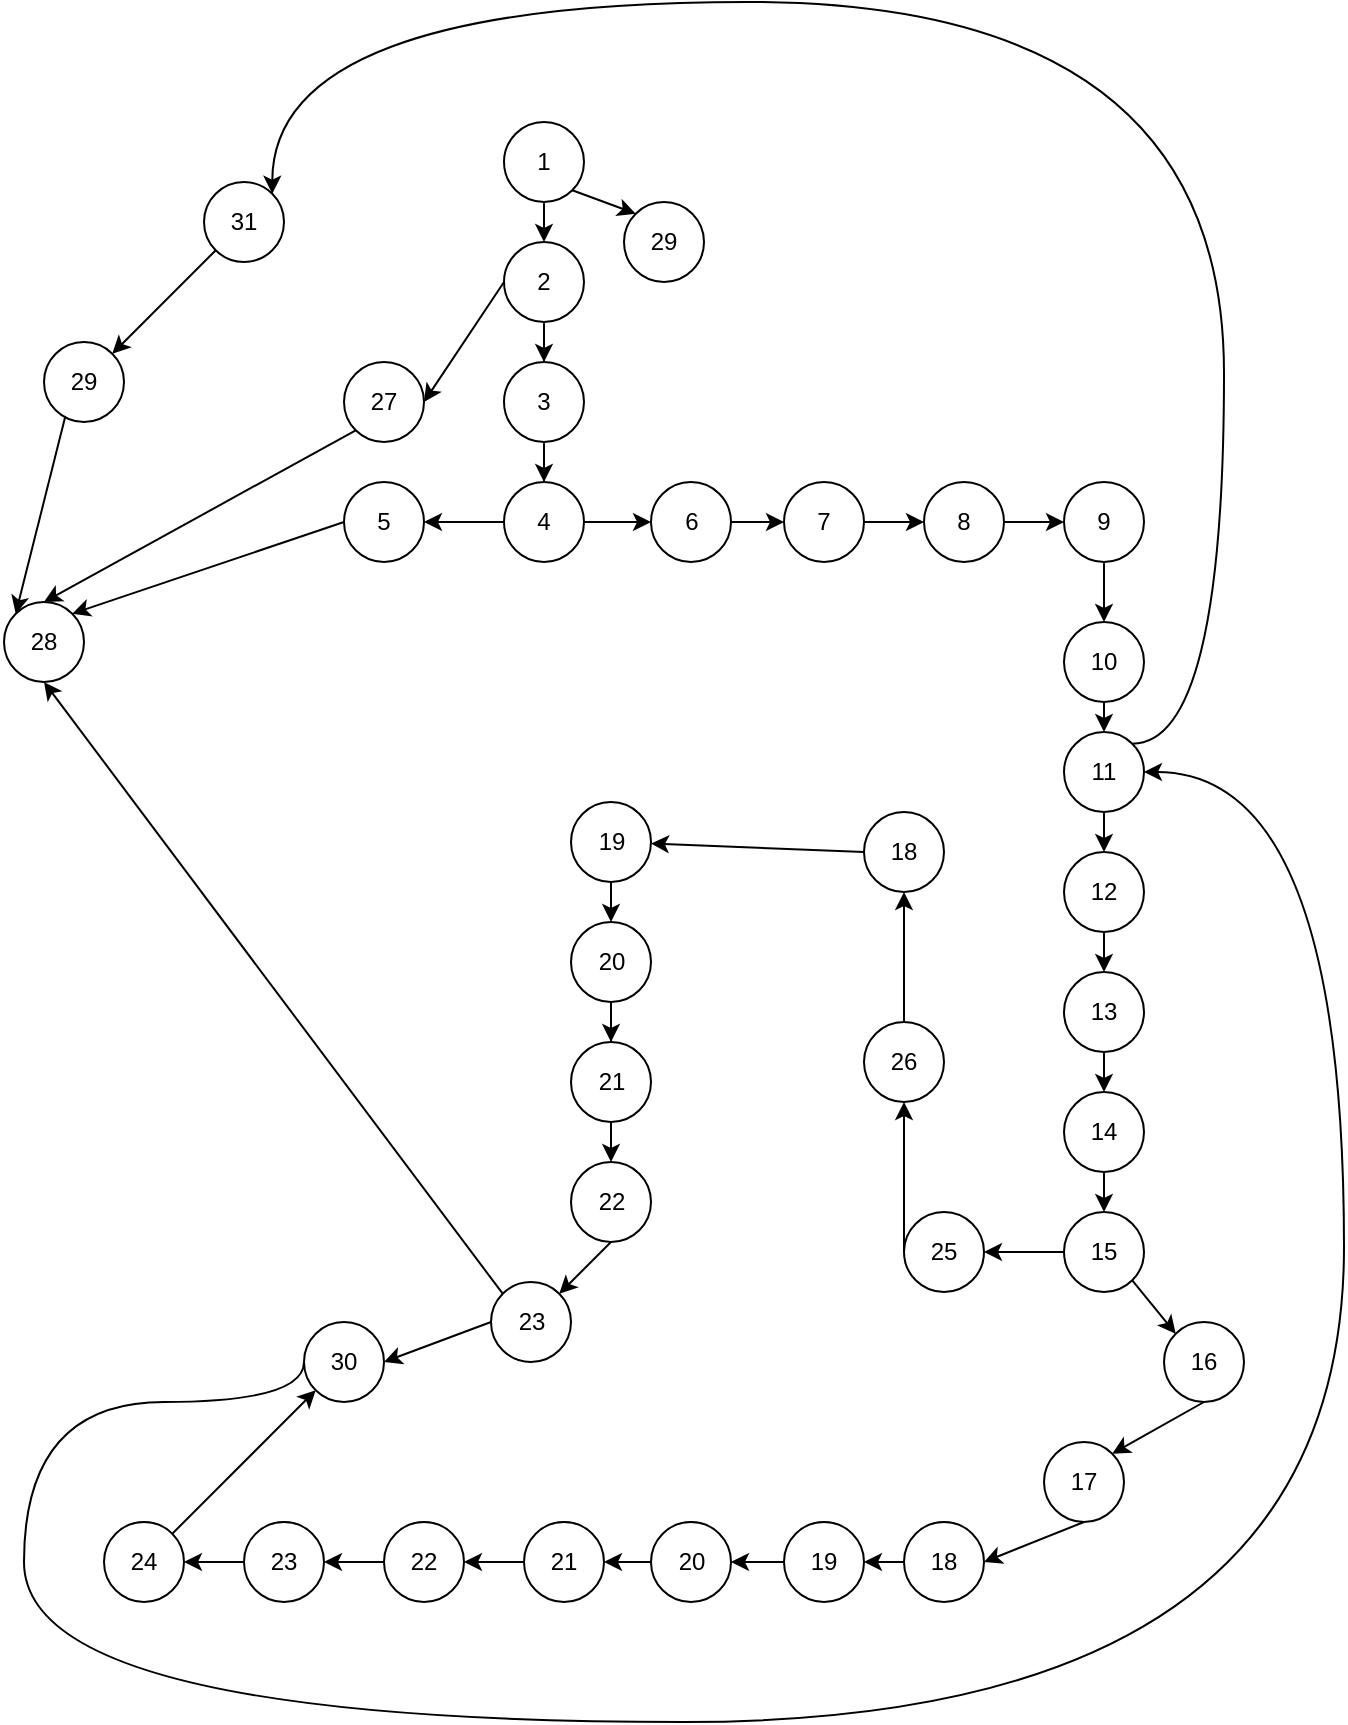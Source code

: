 <mxfile version="14.1.2" type="github">
  <diagram id="gOX-coOXPsJ2dLTRvxYF" name="Page-1">
    <mxGraphModel dx="1038" dy="491" grid="1" gridSize="10" guides="1" tooltips="1" connect="1" arrows="1" fold="1" page="1" pageScale="1" pageWidth="827" pageHeight="1169" math="0" shadow="0">
      <root>
        <mxCell id="0" />
        <mxCell id="1" parent="0" />
        <mxCell id="h69SEir2kfbID1YA0Bo4-25" style="edgeStyle=orthogonalEdgeStyle;rounded=0;orthogonalLoop=1;jettySize=auto;html=1;exitX=0.5;exitY=1;exitDx=0;exitDy=0;entryX=0.5;entryY=0;entryDx=0;entryDy=0;" edge="1" parent="1" source="h69SEir2kfbID1YA0Bo4-1" target="h69SEir2kfbID1YA0Bo4-2">
          <mxGeometry relative="1" as="geometry" />
        </mxCell>
        <mxCell id="h69SEir2kfbID1YA0Bo4-83" style="edgeStyle=none;rounded=0;orthogonalLoop=1;jettySize=auto;html=1;exitX=1;exitY=1;exitDx=0;exitDy=0;entryX=0;entryY=0;entryDx=0;entryDy=0;" edge="1" parent="1" source="h69SEir2kfbID1YA0Bo4-1" target="h69SEir2kfbID1YA0Bo4-82">
          <mxGeometry relative="1" as="geometry" />
        </mxCell>
        <mxCell id="h69SEir2kfbID1YA0Bo4-1" value="1" style="ellipse;whiteSpace=wrap;html=1;aspect=fixed;" vertex="1" parent="1">
          <mxGeometry x="300" y="140" width="40" height="40" as="geometry" />
        </mxCell>
        <mxCell id="h69SEir2kfbID1YA0Bo4-27" style="edgeStyle=orthogonalEdgeStyle;rounded=0;orthogonalLoop=1;jettySize=auto;html=1;exitX=0.5;exitY=1;exitDx=0;exitDy=0;" edge="1" parent="1" source="h69SEir2kfbID1YA0Bo4-2" target="h69SEir2kfbID1YA0Bo4-4">
          <mxGeometry relative="1" as="geometry" />
        </mxCell>
        <mxCell id="h69SEir2kfbID1YA0Bo4-2" value="2" style="ellipse;whiteSpace=wrap;html=1;aspect=fixed;" vertex="1" parent="1">
          <mxGeometry x="300" y="200" width="40" height="40" as="geometry" />
        </mxCell>
        <mxCell id="h69SEir2kfbID1YA0Bo4-31" style="rounded=0;orthogonalLoop=1;jettySize=auto;html=1;exitX=1;exitY=0.5;exitDx=0;exitDy=0;entryX=0;entryY=0.5;entryDx=0;entryDy=0;" edge="1" parent="1" source="h69SEir2kfbID1YA0Bo4-3" target="h69SEir2kfbID1YA0Bo4-13">
          <mxGeometry relative="1" as="geometry" />
        </mxCell>
        <mxCell id="h69SEir2kfbID1YA0Bo4-3" value="6" style="ellipse;whiteSpace=wrap;html=1;aspect=fixed;" vertex="1" parent="1">
          <mxGeometry x="373.5" y="320" width="40" height="40" as="geometry" />
        </mxCell>
        <mxCell id="h69SEir2kfbID1YA0Bo4-28" style="edgeStyle=orthogonalEdgeStyle;rounded=0;orthogonalLoop=1;jettySize=auto;html=1;exitX=0.5;exitY=1;exitDx=0;exitDy=0;" edge="1" parent="1" source="h69SEir2kfbID1YA0Bo4-4" target="h69SEir2kfbID1YA0Bo4-12">
          <mxGeometry relative="1" as="geometry" />
        </mxCell>
        <mxCell id="h69SEir2kfbID1YA0Bo4-85" style="edgeStyle=none;rounded=0;orthogonalLoop=1;jettySize=auto;html=1;exitX=0;exitY=0.5;exitDx=0;exitDy=0;entryX=1;entryY=0.5;entryDx=0;entryDy=0;" edge="1" parent="1" source="h69SEir2kfbID1YA0Bo4-2" target="h69SEir2kfbID1YA0Bo4-84">
          <mxGeometry relative="1" as="geometry" />
        </mxCell>
        <mxCell id="h69SEir2kfbID1YA0Bo4-4" value="3" style="ellipse;whiteSpace=wrap;html=1;aspect=fixed;" vertex="1" parent="1">
          <mxGeometry x="300" y="260" width="40" height="40" as="geometry" />
        </mxCell>
        <mxCell id="h69SEir2kfbID1YA0Bo4-40" style="edgeStyle=none;rounded=0;orthogonalLoop=1;jettySize=auto;html=1;exitX=0.5;exitY=1;exitDx=0;exitDy=0;entryX=0.5;entryY=0;entryDx=0;entryDy=0;" edge="1" parent="1" source="h69SEir2kfbID1YA0Bo4-5" target="h69SEir2kfbID1YA0Bo4-22">
          <mxGeometry relative="1" as="geometry" />
        </mxCell>
        <mxCell id="h69SEir2kfbID1YA0Bo4-5" value="13" style="ellipse;whiteSpace=wrap;html=1;aspect=fixed;" vertex="1" parent="1">
          <mxGeometry x="580" y="565" width="40" height="40" as="geometry" />
        </mxCell>
        <mxCell id="h69SEir2kfbID1YA0Bo4-37" style="edgeStyle=orthogonalEdgeStyle;rounded=0;orthogonalLoop=1;jettySize=auto;html=1;exitX=0.5;exitY=1;exitDx=0;exitDy=0;entryX=0.5;entryY=0;entryDx=0;entryDy=0;" edge="1" parent="1" source="h69SEir2kfbID1YA0Bo4-6" target="h69SEir2kfbID1YA0Bo4-5">
          <mxGeometry relative="1" as="geometry" />
        </mxCell>
        <mxCell id="h69SEir2kfbID1YA0Bo4-6" value="12" style="ellipse;whiteSpace=wrap;html=1;aspect=fixed;" vertex="1" parent="1">
          <mxGeometry x="580" y="505" width="40" height="40" as="geometry" />
        </mxCell>
        <mxCell id="h69SEir2kfbID1YA0Bo4-36" style="edgeStyle=orthogonalEdgeStyle;rounded=0;orthogonalLoop=1;jettySize=auto;html=1;exitX=0.5;exitY=1;exitDx=0;exitDy=0;entryX=0.5;entryY=0;entryDx=0;entryDy=0;" edge="1" parent="1" source="h69SEir2kfbID1YA0Bo4-7" target="h69SEir2kfbID1YA0Bo4-6">
          <mxGeometry relative="1" as="geometry" />
        </mxCell>
        <mxCell id="h69SEir2kfbID1YA0Bo4-112" style="edgeStyle=orthogonalEdgeStyle;rounded=0;orthogonalLoop=1;jettySize=auto;html=1;exitX=1;exitY=0;exitDx=0;exitDy=0;entryX=1;entryY=0;entryDx=0;entryDy=0;curved=1;" edge="1" parent="1" source="h69SEir2kfbID1YA0Bo4-7" target="h69SEir2kfbID1YA0Bo4-100">
          <mxGeometry relative="1" as="geometry">
            <Array as="points">
              <mxPoint x="660" y="451" />
              <mxPoint x="660" y="80" />
              <mxPoint x="184" y="80" />
            </Array>
          </mxGeometry>
        </mxCell>
        <mxCell id="h69SEir2kfbID1YA0Bo4-7" value="11" style="ellipse;whiteSpace=wrap;html=1;aspect=fixed;" vertex="1" parent="1">
          <mxGeometry x="580" y="445" width="40" height="40" as="geometry" />
        </mxCell>
        <mxCell id="h69SEir2kfbID1YA0Bo4-35" style="rounded=0;orthogonalLoop=1;jettySize=auto;html=1;exitX=0.5;exitY=1;exitDx=0;exitDy=0;" edge="1" parent="1" source="h69SEir2kfbID1YA0Bo4-8" target="h69SEir2kfbID1YA0Bo4-7">
          <mxGeometry relative="1" as="geometry" />
        </mxCell>
        <mxCell id="h69SEir2kfbID1YA0Bo4-8" value="10" style="ellipse;whiteSpace=wrap;html=1;aspect=fixed;" vertex="1" parent="1">
          <mxGeometry x="580" y="390" width="40" height="40" as="geometry" />
        </mxCell>
        <mxCell id="h69SEir2kfbID1YA0Bo4-34" style="rounded=0;orthogonalLoop=1;jettySize=auto;html=1;exitX=0.5;exitY=1;exitDx=0;exitDy=0;entryX=0.5;entryY=0;entryDx=0;entryDy=0;" edge="1" parent="1" source="h69SEir2kfbID1YA0Bo4-9" target="h69SEir2kfbID1YA0Bo4-8">
          <mxGeometry relative="1" as="geometry" />
        </mxCell>
        <mxCell id="h69SEir2kfbID1YA0Bo4-9" value="9" style="ellipse;whiteSpace=wrap;html=1;aspect=fixed;" vertex="1" parent="1">
          <mxGeometry x="580" y="320" width="40" height="40" as="geometry" />
        </mxCell>
        <mxCell id="h69SEir2kfbID1YA0Bo4-33" style="rounded=0;orthogonalLoop=1;jettySize=auto;html=1;exitX=1;exitY=0.5;exitDx=0;exitDy=0;" edge="1" parent="1" source="h69SEir2kfbID1YA0Bo4-10" target="h69SEir2kfbID1YA0Bo4-9">
          <mxGeometry relative="1" as="geometry" />
        </mxCell>
        <mxCell id="h69SEir2kfbID1YA0Bo4-10" value="8" style="ellipse;whiteSpace=wrap;html=1;aspect=fixed;" vertex="1" parent="1">
          <mxGeometry x="510" y="320" width="40" height="40" as="geometry" />
        </mxCell>
        <mxCell id="h69SEir2kfbID1YA0Bo4-88" style="edgeStyle=none;rounded=0;orthogonalLoop=1;jettySize=auto;html=1;exitX=0;exitY=0.5;exitDx=0;exitDy=0;entryX=1;entryY=0;entryDx=0;entryDy=0;" edge="1" parent="1" source="h69SEir2kfbID1YA0Bo4-11" target="h69SEir2kfbID1YA0Bo4-77">
          <mxGeometry relative="1" as="geometry" />
        </mxCell>
        <mxCell id="h69SEir2kfbID1YA0Bo4-11" value="5" style="ellipse;whiteSpace=wrap;html=1;aspect=fixed;" vertex="1" parent="1">
          <mxGeometry x="220" y="320" width="40" height="40" as="geometry" />
        </mxCell>
        <mxCell id="h69SEir2kfbID1YA0Bo4-38" value="" style="rounded=0;orthogonalLoop=1;jettySize=auto;html=1;" edge="1" parent="1" source="h69SEir2kfbID1YA0Bo4-12" target="h69SEir2kfbID1YA0Bo4-3">
          <mxGeometry relative="1" as="geometry" />
        </mxCell>
        <mxCell id="h69SEir2kfbID1YA0Bo4-39" style="rounded=0;orthogonalLoop=1;jettySize=auto;html=1;exitX=0;exitY=0.5;exitDx=0;exitDy=0;entryX=1;entryY=0.5;entryDx=0;entryDy=0;" edge="1" parent="1" source="h69SEir2kfbID1YA0Bo4-12" target="h69SEir2kfbID1YA0Bo4-11">
          <mxGeometry relative="1" as="geometry" />
        </mxCell>
        <mxCell id="h69SEir2kfbID1YA0Bo4-12" value="4" style="ellipse;whiteSpace=wrap;html=1;aspect=fixed;" vertex="1" parent="1">
          <mxGeometry x="300" y="320" width="40" height="40" as="geometry" />
        </mxCell>
        <mxCell id="h69SEir2kfbID1YA0Bo4-32" style="rounded=0;orthogonalLoop=1;jettySize=auto;html=1;exitX=1;exitY=0.5;exitDx=0;exitDy=0;entryX=0;entryY=0.5;entryDx=0;entryDy=0;" edge="1" parent="1" source="h69SEir2kfbID1YA0Bo4-13" target="h69SEir2kfbID1YA0Bo4-10">
          <mxGeometry relative="1" as="geometry" />
        </mxCell>
        <mxCell id="h69SEir2kfbID1YA0Bo4-13" value="7" style="ellipse;whiteSpace=wrap;html=1;aspect=fixed;" vertex="1" parent="1">
          <mxGeometry x="440" y="320" width="40" height="40" as="geometry" />
        </mxCell>
        <mxCell id="h69SEir2kfbID1YA0Bo4-56" style="edgeStyle=none;rounded=0;orthogonalLoop=1;jettySize=auto;html=1;exitX=0.5;exitY=1;exitDx=0;exitDy=0;entryX=1;entryY=0.5;entryDx=0;entryDy=0;" edge="1" parent="1" source="h69SEir2kfbID1YA0Bo4-19" target="h69SEir2kfbID1YA0Bo4-52">
          <mxGeometry relative="1" as="geometry" />
        </mxCell>
        <mxCell id="h69SEir2kfbID1YA0Bo4-19" value="17" style="ellipse;whiteSpace=wrap;html=1;aspect=fixed;" vertex="1" parent="1">
          <mxGeometry x="570" y="800" width="40" height="40" as="geometry" />
        </mxCell>
        <mxCell id="h69SEir2kfbID1YA0Bo4-43" style="edgeStyle=none;rounded=0;orthogonalLoop=1;jettySize=auto;html=1;exitX=0.5;exitY=1;exitDx=0;exitDy=0;entryX=1;entryY=0;entryDx=0;entryDy=0;" edge="1" parent="1" source="h69SEir2kfbID1YA0Bo4-20" target="h69SEir2kfbID1YA0Bo4-19">
          <mxGeometry relative="1" as="geometry" />
        </mxCell>
        <mxCell id="h69SEir2kfbID1YA0Bo4-20" value="16" style="ellipse;whiteSpace=wrap;html=1;aspect=fixed;" vertex="1" parent="1">
          <mxGeometry x="630" y="740" width="40" height="40" as="geometry" />
        </mxCell>
        <mxCell id="h69SEir2kfbID1YA0Bo4-42" style="edgeStyle=none;rounded=0;orthogonalLoop=1;jettySize=auto;html=1;exitX=1;exitY=1;exitDx=0;exitDy=0;entryX=0;entryY=0;entryDx=0;entryDy=0;" edge="1" parent="1" source="h69SEir2kfbID1YA0Bo4-21" target="h69SEir2kfbID1YA0Bo4-20">
          <mxGeometry relative="1" as="geometry" />
        </mxCell>
        <mxCell id="h69SEir2kfbID1YA0Bo4-62" style="edgeStyle=none;rounded=0;orthogonalLoop=1;jettySize=auto;html=1;exitX=0;exitY=0.5;exitDx=0;exitDy=0;entryX=1;entryY=0.5;entryDx=0;entryDy=0;" edge="1" parent="1" source="h69SEir2kfbID1YA0Bo4-21" target="h69SEir2kfbID1YA0Bo4-61">
          <mxGeometry relative="1" as="geometry" />
        </mxCell>
        <mxCell id="h69SEir2kfbID1YA0Bo4-21" value="15" style="ellipse;whiteSpace=wrap;html=1;aspect=fixed;" vertex="1" parent="1">
          <mxGeometry x="580" y="685" width="40" height="40" as="geometry" />
        </mxCell>
        <mxCell id="h69SEir2kfbID1YA0Bo4-41" style="edgeStyle=none;rounded=0;orthogonalLoop=1;jettySize=auto;html=1;exitX=0.5;exitY=1;exitDx=0;exitDy=0;entryX=0.5;entryY=0;entryDx=0;entryDy=0;" edge="1" parent="1" source="h69SEir2kfbID1YA0Bo4-22" target="h69SEir2kfbID1YA0Bo4-21">
          <mxGeometry relative="1" as="geometry" />
        </mxCell>
        <mxCell id="h69SEir2kfbID1YA0Bo4-22" value="14" style="ellipse;whiteSpace=wrap;html=1;aspect=fixed;" vertex="1" parent="1">
          <mxGeometry x="580" y="625" width="40" height="40" as="geometry" />
        </mxCell>
        <mxCell id="h69SEir2kfbID1YA0Bo4-55" style="edgeStyle=none;rounded=0;orthogonalLoop=1;jettySize=auto;html=1;exitX=0;exitY=0.5;exitDx=0;exitDy=0;entryX=1;entryY=0.5;entryDx=0;entryDy=0;" edge="1" parent="1" source="h69SEir2kfbID1YA0Bo4-44" target="h69SEir2kfbID1YA0Bo4-54">
          <mxGeometry relative="1" as="geometry" />
        </mxCell>
        <mxCell id="h69SEir2kfbID1YA0Bo4-44" value="22" style="ellipse;whiteSpace=wrap;html=1;aspect=fixed;" vertex="1" parent="1">
          <mxGeometry x="240" y="840" width="40" height="40" as="geometry" />
        </mxCell>
        <mxCell id="h69SEir2kfbID1YA0Bo4-45" style="edgeStyle=orthogonalEdgeStyle;rounded=0;orthogonalLoop=1;jettySize=auto;html=1;exitX=0;exitY=0.5;exitDx=0;exitDy=0;entryX=1;entryY=0.5;entryDx=0;entryDy=0;" edge="1" source="h69SEir2kfbID1YA0Bo4-46" target="h69SEir2kfbID1YA0Bo4-44" parent="1">
          <mxGeometry relative="1" as="geometry" />
        </mxCell>
        <mxCell id="h69SEir2kfbID1YA0Bo4-46" value="21" style="ellipse;whiteSpace=wrap;html=1;aspect=fixed;" vertex="1" parent="1">
          <mxGeometry x="310" y="840" width="40" height="40" as="geometry" />
        </mxCell>
        <mxCell id="h69SEir2kfbID1YA0Bo4-47" style="edgeStyle=orthogonalEdgeStyle;rounded=0;orthogonalLoop=1;jettySize=auto;html=1;exitX=0;exitY=0.5;exitDx=0;exitDy=0;entryX=1;entryY=0.5;entryDx=0;entryDy=0;" edge="1" source="h69SEir2kfbID1YA0Bo4-48" target="h69SEir2kfbID1YA0Bo4-46" parent="1">
          <mxGeometry relative="1" as="geometry" />
        </mxCell>
        <mxCell id="h69SEir2kfbID1YA0Bo4-48" value="20" style="ellipse;whiteSpace=wrap;html=1;aspect=fixed;" vertex="1" parent="1">
          <mxGeometry x="373.5" y="840" width="40" height="40" as="geometry" />
        </mxCell>
        <mxCell id="h69SEir2kfbID1YA0Bo4-49" style="rounded=0;orthogonalLoop=1;jettySize=auto;html=1;exitX=0;exitY=0.5;exitDx=0;exitDy=0;entryX=1;entryY=0.5;entryDx=0;entryDy=0;" edge="1" source="h69SEir2kfbID1YA0Bo4-50" target="h69SEir2kfbID1YA0Bo4-48" parent="1">
          <mxGeometry relative="1" as="geometry" />
        </mxCell>
        <mxCell id="h69SEir2kfbID1YA0Bo4-50" value="19" style="ellipse;whiteSpace=wrap;html=1;aspect=fixed;" vertex="1" parent="1">
          <mxGeometry x="440" y="840" width="40" height="40" as="geometry" />
        </mxCell>
        <mxCell id="h69SEir2kfbID1YA0Bo4-51" style="rounded=0;orthogonalLoop=1;jettySize=auto;html=1;exitX=0;exitY=0.5;exitDx=0;exitDy=0;" edge="1" source="h69SEir2kfbID1YA0Bo4-52" target="h69SEir2kfbID1YA0Bo4-50" parent="1">
          <mxGeometry relative="1" as="geometry" />
        </mxCell>
        <mxCell id="h69SEir2kfbID1YA0Bo4-52" value="18" style="ellipse;whiteSpace=wrap;html=1;aspect=fixed;" vertex="1" parent="1">
          <mxGeometry x="500" y="840" width="40" height="40" as="geometry" />
        </mxCell>
        <mxCell id="h69SEir2kfbID1YA0Bo4-92" style="edgeStyle=none;rounded=0;orthogonalLoop=1;jettySize=auto;html=1;exitX=0;exitY=0.5;exitDx=0;exitDy=0;entryX=1;entryY=0.5;entryDx=0;entryDy=0;" edge="1" parent="1" source="h69SEir2kfbID1YA0Bo4-54" target="h69SEir2kfbID1YA0Bo4-58">
          <mxGeometry relative="1" as="geometry" />
        </mxCell>
        <mxCell id="h69SEir2kfbID1YA0Bo4-54" value="23" style="ellipse;whiteSpace=wrap;html=1;aspect=fixed;" vertex="1" parent="1">
          <mxGeometry x="170" y="840" width="40" height="40" as="geometry" />
        </mxCell>
        <mxCell id="h69SEir2kfbID1YA0Bo4-107" style="edgeStyle=none;rounded=0;orthogonalLoop=1;jettySize=auto;html=1;exitX=1;exitY=0;exitDx=0;exitDy=0;entryX=0;entryY=1;entryDx=0;entryDy=0;" edge="1" parent="1" source="h69SEir2kfbID1YA0Bo4-58" target="h69SEir2kfbID1YA0Bo4-95">
          <mxGeometry relative="1" as="geometry" />
        </mxCell>
        <mxCell id="h69SEir2kfbID1YA0Bo4-58" value="24" style="ellipse;whiteSpace=wrap;html=1;aspect=fixed;" vertex="1" parent="1">
          <mxGeometry x="100" y="840" width="40" height="40" as="geometry" />
        </mxCell>
        <mxCell id="h69SEir2kfbID1YA0Bo4-64" style="edgeStyle=none;rounded=0;orthogonalLoop=1;jettySize=auto;html=1;exitX=0;exitY=0.5;exitDx=0;exitDy=0;entryX=0.5;entryY=1;entryDx=0;entryDy=0;" edge="1" parent="1" source="h69SEir2kfbID1YA0Bo4-61" target="h69SEir2kfbID1YA0Bo4-63">
          <mxGeometry relative="1" as="geometry" />
        </mxCell>
        <mxCell id="h69SEir2kfbID1YA0Bo4-61" value="25" style="ellipse;whiteSpace=wrap;html=1;aspect=fixed;" vertex="1" parent="1">
          <mxGeometry x="500" y="685" width="40" height="40" as="geometry" />
        </mxCell>
        <mxCell id="h69SEir2kfbID1YA0Bo4-78" style="edgeStyle=none;rounded=0;orthogonalLoop=1;jettySize=auto;html=1;exitX=0.5;exitY=0;exitDx=0;exitDy=0;entryX=0.5;entryY=1;entryDx=0;entryDy=0;" edge="1" parent="1" source="h69SEir2kfbID1YA0Bo4-63" target="h69SEir2kfbID1YA0Bo4-74">
          <mxGeometry relative="1" as="geometry" />
        </mxCell>
        <mxCell id="h69SEir2kfbID1YA0Bo4-63" value="26" style="ellipse;whiteSpace=wrap;html=1;aspect=fixed;" vertex="1" parent="1">
          <mxGeometry x="480" y="590" width="40" height="40" as="geometry" />
        </mxCell>
        <mxCell id="h69SEir2kfbID1YA0Bo4-65" style="edgeStyle=none;rounded=0;orthogonalLoop=1;jettySize=auto;html=1;exitX=0.5;exitY=1;exitDx=0;exitDy=0;entryX=1;entryY=0;entryDx=0;entryDy=0;" edge="1" source="h69SEir2kfbID1YA0Bo4-66" target="h69SEir2kfbID1YA0Bo4-76" parent="1">
          <mxGeometry relative="1" as="geometry" />
        </mxCell>
        <mxCell id="h69SEir2kfbID1YA0Bo4-66" value="22" style="ellipse;whiteSpace=wrap;html=1;aspect=fixed;" vertex="1" parent="1">
          <mxGeometry x="333.5" y="660" width="40" height="40" as="geometry" />
        </mxCell>
        <mxCell id="h69SEir2kfbID1YA0Bo4-67" style="edgeStyle=orthogonalEdgeStyle;rounded=0;orthogonalLoop=1;jettySize=auto;html=1;exitX=0.5;exitY=1;exitDx=0;exitDy=0;entryX=0.5;entryY=0;entryDx=0;entryDy=0;" edge="1" source="h69SEir2kfbID1YA0Bo4-68" target="h69SEir2kfbID1YA0Bo4-66" parent="1">
          <mxGeometry relative="1" as="geometry" />
        </mxCell>
        <mxCell id="h69SEir2kfbID1YA0Bo4-68" value="21" style="ellipse;whiteSpace=wrap;html=1;aspect=fixed;" vertex="1" parent="1">
          <mxGeometry x="333.5" y="600" width="40" height="40" as="geometry" />
        </mxCell>
        <mxCell id="h69SEir2kfbID1YA0Bo4-69" style="edgeStyle=orthogonalEdgeStyle;rounded=0;orthogonalLoop=1;jettySize=auto;html=1;exitX=0.5;exitY=1;exitDx=0;exitDy=0;" edge="1" source="h69SEir2kfbID1YA0Bo4-70" target="h69SEir2kfbID1YA0Bo4-68" parent="1">
          <mxGeometry relative="1" as="geometry" />
        </mxCell>
        <mxCell id="h69SEir2kfbID1YA0Bo4-70" value="20" style="ellipse;whiteSpace=wrap;html=1;aspect=fixed;" vertex="1" parent="1">
          <mxGeometry x="333.5" y="540" width="40" height="40" as="geometry" />
        </mxCell>
        <mxCell id="h69SEir2kfbID1YA0Bo4-71" style="edgeStyle=orthogonalEdgeStyle;rounded=0;orthogonalLoop=1;jettySize=auto;html=1;exitX=0.5;exitY=1;exitDx=0;exitDy=0;entryX=0.5;entryY=0;entryDx=0;entryDy=0;" edge="1" source="h69SEir2kfbID1YA0Bo4-72" target="h69SEir2kfbID1YA0Bo4-70" parent="1">
          <mxGeometry relative="1" as="geometry" />
        </mxCell>
        <mxCell id="h69SEir2kfbID1YA0Bo4-72" value="19" style="ellipse;whiteSpace=wrap;html=1;aspect=fixed;" vertex="1" parent="1">
          <mxGeometry x="333.5" y="480" width="40" height="40" as="geometry" />
        </mxCell>
        <mxCell id="h69SEir2kfbID1YA0Bo4-73" style="rounded=0;orthogonalLoop=1;jettySize=auto;html=1;exitX=0;exitY=0.5;exitDx=0;exitDy=0;" edge="1" source="h69SEir2kfbID1YA0Bo4-74" target="h69SEir2kfbID1YA0Bo4-72" parent="1">
          <mxGeometry relative="1" as="geometry" />
        </mxCell>
        <mxCell id="h69SEir2kfbID1YA0Bo4-74" value="18" style="ellipse;whiteSpace=wrap;html=1;aspect=fixed;" vertex="1" parent="1">
          <mxGeometry x="480" y="485" width="40" height="40" as="geometry" />
        </mxCell>
        <mxCell id="h69SEir2kfbID1YA0Bo4-75" style="edgeStyle=none;rounded=0;orthogonalLoop=1;jettySize=auto;html=1;exitX=0;exitY=0;exitDx=0;exitDy=0;entryX=0.5;entryY=1;entryDx=0;entryDy=0;" edge="1" source="h69SEir2kfbID1YA0Bo4-76" target="h69SEir2kfbID1YA0Bo4-77" parent="1">
          <mxGeometry relative="1" as="geometry" />
        </mxCell>
        <mxCell id="h69SEir2kfbID1YA0Bo4-97" style="edgeStyle=none;rounded=0;orthogonalLoop=1;jettySize=auto;html=1;exitX=0;exitY=0.5;exitDx=0;exitDy=0;entryX=1;entryY=0.5;entryDx=0;entryDy=0;" edge="1" parent="1" source="h69SEir2kfbID1YA0Bo4-76" target="h69SEir2kfbID1YA0Bo4-95">
          <mxGeometry relative="1" as="geometry" />
        </mxCell>
        <mxCell id="h69SEir2kfbID1YA0Bo4-76" value="23" style="ellipse;whiteSpace=wrap;html=1;aspect=fixed;" vertex="1" parent="1">
          <mxGeometry x="293.5" y="720" width="40" height="40" as="geometry" />
        </mxCell>
        <mxCell id="h69SEir2kfbID1YA0Bo4-77" value="28" style="ellipse;whiteSpace=wrap;html=1;aspect=fixed;" vertex="1" parent="1">
          <mxGeometry x="50" y="380" width="40" height="40" as="geometry" />
        </mxCell>
        <mxCell id="h69SEir2kfbID1YA0Bo4-82" value="29" style="ellipse;whiteSpace=wrap;html=1;aspect=fixed;" vertex="1" parent="1">
          <mxGeometry x="360" y="180" width="40" height="40" as="geometry" />
        </mxCell>
        <mxCell id="h69SEir2kfbID1YA0Bo4-87" style="edgeStyle=none;rounded=0;orthogonalLoop=1;jettySize=auto;html=1;exitX=0;exitY=1;exitDx=0;exitDy=0;entryX=0.5;entryY=0;entryDx=0;entryDy=0;" edge="1" parent="1" source="h69SEir2kfbID1YA0Bo4-84" target="h69SEir2kfbID1YA0Bo4-77">
          <mxGeometry relative="1" as="geometry" />
        </mxCell>
        <mxCell id="h69SEir2kfbID1YA0Bo4-84" value="27" style="ellipse;whiteSpace=wrap;html=1;aspect=fixed;" vertex="1" parent="1">
          <mxGeometry x="220" y="260" width="40" height="40" as="geometry" />
        </mxCell>
        <mxCell id="h69SEir2kfbID1YA0Bo4-108" style="edgeStyle=orthogonalEdgeStyle;rounded=0;orthogonalLoop=1;jettySize=auto;html=1;exitX=0;exitY=0.5;exitDx=0;exitDy=0;entryX=1;entryY=0.5;entryDx=0;entryDy=0;curved=1;" edge="1" parent="1" source="h69SEir2kfbID1YA0Bo4-95" target="h69SEir2kfbID1YA0Bo4-7">
          <mxGeometry relative="1" as="geometry">
            <Array as="points">
              <mxPoint x="200" y="780" />
              <mxPoint x="60" y="780" />
              <mxPoint x="60" y="940" />
              <mxPoint x="720" y="940" />
              <mxPoint x="720" y="465" />
            </Array>
          </mxGeometry>
        </mxCell>
        <mxCell id="h69SEir2kfbID1YA0Bo4-95" value="30" style="ellipse;whiteSpace=wrap;html=1;aspect=fixed;" vertex="1" parent="1">
          <mxGeometry x="200" y="740" width="40" height="40" as="geometry" />
        </mxCell>
        <mxCell id="h69SEir2kfbID1YA0Bo4-103" style="rounded=0;orthogonalLoop=1;jettySize=auto;html=1;exitX=0;exitY=1;exitDx=0;exitDy=0;entryX=1;entryY=0;entryDx=0;entryDy=0;" edge="1" parent="1" source="h69SEir2kfbID1YA0Bo4-100" target="h69SEir2kfbID1YA0Bo4-101">
          <mxGeometry relative="1" as="geometry" />
        </mxCell>
        <mxCell id="h69SEir2kfbID1YA0Bo4-100" value="31" style="ellipse;whiteSpace=wrap;html=1;aspect=fixed;" vertex="1" parent="1">
          <mxGeometry x="150" y="170" width="40" height="40" as="geometry" />
        </mxCell>
        <mxCell id="h69SEir2kfbID1YA0Bo4-104" style="rounded=0;orthogonalLoop=1;jettySize=auto;html=1;exitX=0.5;exitY=0;exitDx=0;exitDy=0;entryX=0;entryY=0;entryDx=0;entryDy=0;" edge="1" parent="1" source="h69SEir2kfbID1YA0Bo4-101" target="h69SEir2kfbID1YA0Bo4-77">
          <mxGeometry relative="1" as="geometry" />
        </mxCell>
        <mxCell id="h69SEir2kfbID1YA0Bo4-101" value="29" style="ellipse;whiteSpace=wrap;html=1;aspect=fixed;" vertex="1" parent="1">
          <mxGeometry x="70" y="250" width="40" height="40" as="geometry" />
        </mxCell>
      </root>
    </mxGraphModel>
  </diagram>
</mxfile>
